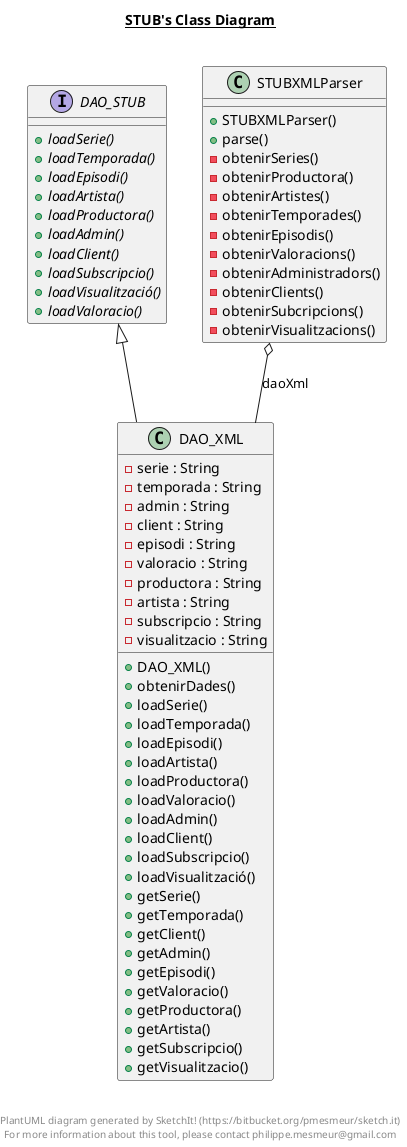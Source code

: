 @startuml

title __STUB's Class Diagram__\n

    interface DAO_STUB {
        {abstract} + loadSerie()
        {abstract} + loadTemporada()
        {abstract} + loadEpisodi()
        {abstract} + loadArtista()
        {abstract} + loadProductora()
        {abstract} + loadAdmin()
        {abstract} + loadClient()
        {abstract} + loadSubscripcio()
        {abstract} + loadVisualització()
        {abstract} + loadValoracio()
    }

  

    class DAO_XML {
        - serie : String
        - temporada : String
        - admin : String
        - client : String
        - episodi : String
        - valoracio : String
        - productora : String
        - artista : String
        - subscripcio : String
        - visualitzacio : String
        + DAO_XML()
        + obtenirDades()
        + loadSerie()
        + loadTemporada()
        + loadEpisodi()
        + loadArtista()
        + loadProductora()
        + loadValoracio()
        + loadAdmin()
        + loadClient()
        + loadSubscripcio()
        + loadVisualització()
        + getSerie()
        + getTemporada()
        + getClient()
        + getAdmin()
        + getEpisodi()
        + getValoracio()
        + getProductora()
        + getArtista()
        + getSubscripcio()
        + getVisualitzacio()
    }
    class STUBXMLParser {
        + STUBXMLParser()
        + parse()
        - obtenirSeries()
        - obtenirProductora()
        - obtenirArtistes()
        - obtenirTemporades()
        - obtenirEpisodis()
        - obtenirValoracions()
        - obtenirAdministradors()
        - obtenirClients()
        - obtenirSubcripcions()
        - obtenirVisualitzacions()
    }

  

  DAO_XML -up-|> DAO_STUB
  STUBXMLParser o-- DAO_XML : daoXml


right footer


PlantUML diagram generated by SketchIt! (https://bitbucket.org/pmesmeur/sketch.it)
For more information about this tool, please contact philippe.mesmeur@gmail.com
endfooter

@enduml
